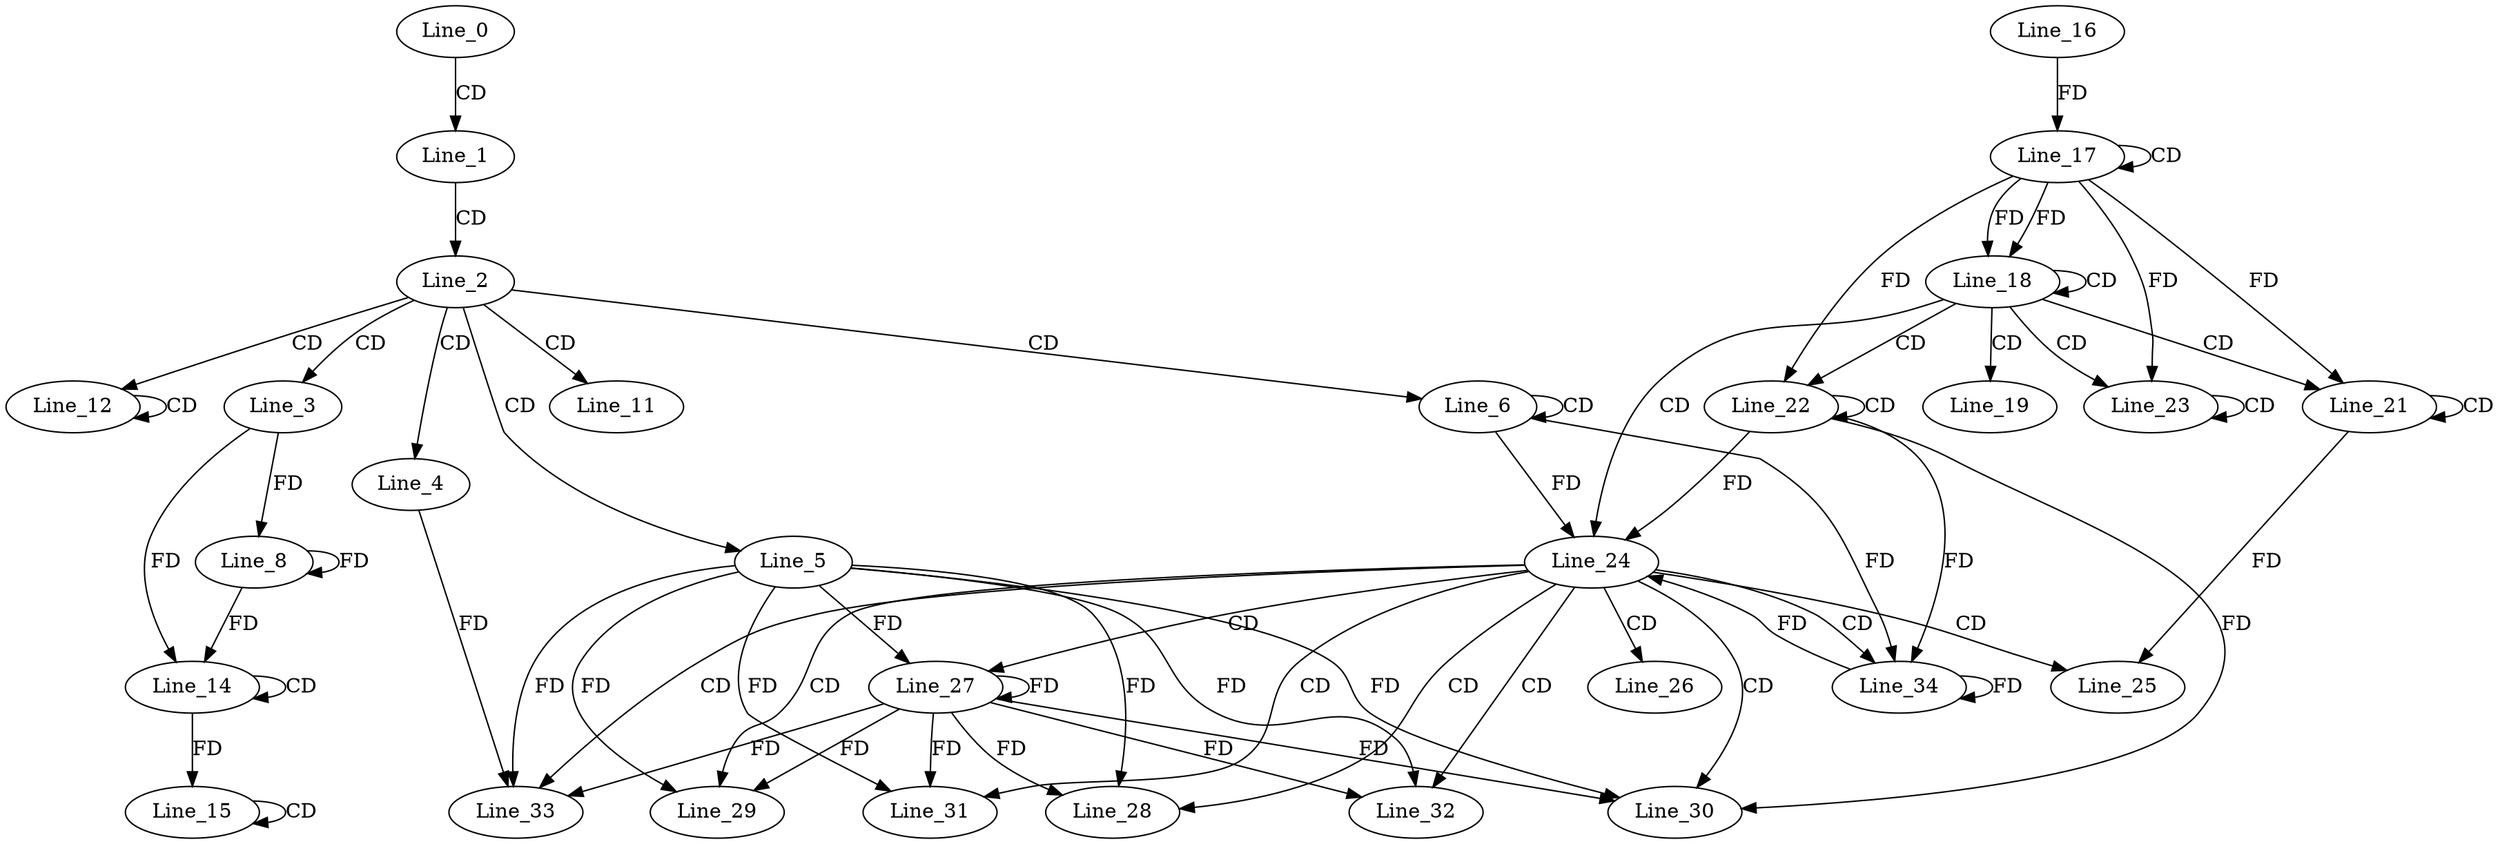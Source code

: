digraph G {
  Line_0;
  Line_1;
  Line_2;
  Line_3;
  Line_4;
  Line_5;
  Line_6;
  Line_6;
  Line_6;
  Line_8;
  Line_11;
  Line_12;
  Line_14;
  Line_14;
  Line_15;
  Line_15;
  Line_17;
  Line_17;
  Line_16;
  Line_18;
  Line_18;
  Line_19;
  Line_21;
  Line_21;
  Line_22;
  Line_22;
  Line_23;
  Line_23;
  Line_24;
  Line_24;
  Line_25;
  Line_26;
  Line_27;
  Line_28;
  Line_29;
  Line_30;
  Line_31;
  Line_32;
  Line_33;
  Line_34;
  Line_34;
  Line_0 -> Line_1 [ label="CD" ];
  Line_1 -> Line_2 [ label="CD" ];
  Line_2 -> Line_3 [ label="CD" ];
  Line_2 -> Line_4 [ label="CD" ];
  Line_2 -> Line_5 [ label="CD" ];
  Line_2 -> Line_6 [ label="CD" ];
  Line_6 -> Line_6 [ label="CD" ];
  Line_3 -> Line_8 [ label="FD" ];
  Line_8 -> Line_8 [ label="FD" ];
  Line_2 -> Line_11 [ label="CD" ];
  Line_2 -> Line_12 [ label="CD" ];
  Line_12 -> Line_12 [ label="CD" ];
  Line_14 -> Line_14 [ label="CD" ];
  Line_3 -> Line_14 [ label="FD" ];
  Line_8 -> Line_14 [ label="FD" ];
  Line_15 -> Line_15 [ label="CD" ];
  Line_14 -> Line_15 [ label="FD" ];
  Line_17 -> Line_17 [ label="CD" ];
  Line_16 -> Line_17 [ label="FD" ];
  Line_17 -> Line_18 [ label="FD" ];
  Line_18 -> Line_18 [ label="CD" ];
  Line_17 -> Line_18 [ label="FD" ];
  Line_18 -> Line_19 [ label="CD" ];
  Line_18 -> Line_21 [ label="CD" ];
  Line_21 -> Line_21 [ label="CD" ];
  Line_17 -> Line_21 [ label="FD" ];
  Line_18 -> Line_22 [ label="CD" ];
  Line_22 -> Line_22 [ label="CD" ];
  Line_17 -> Line_22 [ label="FD" ];
  Line_18 -> Line_23 [ label="CD" ];
  Line_23 -> Line_23 [ label="CD" ];
  Line_17 -> Line_23 [ label="FD" ];
  Line_18 -> Line_24 [ label="CD" ];
  Line_6 -> Line_24 [ label="FD" ];
  Line_22 -> Line_24 [ label="FD" ];
  Line_24 -> Line_25 [ label="CD" ];
  Line_21 -> Line_25 [ label="FD" ];
  Line_24 -> Line_26 [ label="CD" ];
  Line_24 -> Line_27 [ label="CD" ];
  Line_27 -> Line_27 [ label="FD" ];
  Line_5 -> Line_27 [ label="FD" ];
  Line_24 -> Line_28 [ label="CD" ];
  Line_27 -> Line_28 [ label="FD" ];
  Line_5 -> Line_28 [ label="FD" ];
  Line_24 -> Line_29 [ label="CD" ];
  Line_27 -> Line_29 [ label="FD" ];
  Line_5 -> Line_29 [ label="FD" ];
  Line_24 -> Line_30 [ label="CD" ];
  Line_27 -> Line_30 [ label="FD" ];
  Line_5 -> Line_30 [ label="FD" ];
  Line_22 -> Line_30 [ label="FD" ];
  Line_24 -> Line_31 [ label="CD" ];
  Line_27 -> Line_31 [ label="FD" ];
  Line_5 -> Line_31 [ label="FD" ];
  Line_24 -> Line_32 [ label="CD" ];
  Line_27 -> Line_32 [ label="FD" ];
  Line_5 -> Line_32 [ label="FD" ];
  Line_24 -> Line_33 [ label="CD" ];
  Line_4 -> Line_33 [ label="FD" ];
  Line_27 -> Line_33 [ label="FD" ];
  Line_5 -> Line_33 [ label="FD" ];
  Line_24 -> Line_34 [ label="CD" ];
  Line_34 -> Line_34 [ label="FD" ];
  Line_6 -> Line_34 [ label="FD" ];
  Line_22 -> Line_34 [ label="FD" ];
  Line_34 -> Line_24 [ label="FD" ];
}
